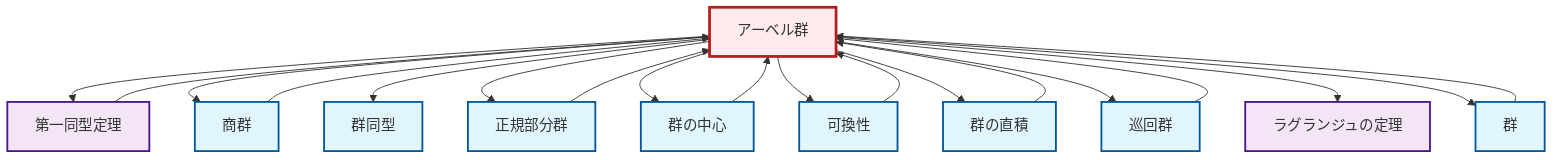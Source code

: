 graph TD
    classDef definition fill:#e1f5fe,stroke:#01579b,stroke-width:2px
    classDef theorem fill:#f3e5f5,stroke:#4a148c,stroke-width:2px
    classDef axiom fill:#fff3e0,stroke:#e65100,stroke-width:2px
    classDef example fill:#e8f5e9,stroke:#1b5e20,stroke-width:2px
    classDef current fill:#ffebee,stroke:#b71c1c,stroke-width:3px
    def-abelian-group["アーベル群"]:::definition
    def-quotient-group["商群"]:::definition
    def-isomorphism["群同型"]:::definition
    def-cyclic-group["巡回群"]:::definition
    thm-first-isomorphism["第一同型定理"]:::theorem
    thm-lagrange["ラグランジュの定理"]:::theorem
    def-center-of-group["群の中心"]:::definition
    def-commutativity["可換性"]:::definition
    def-group["群"]:::definition
    def-normal-subgroup["正規部分群"]:::definition
    def-direct-product["群の直積"]:::definition
    thm-first-isomorphism --> def-abelian-group
    def-abelian-group --> thm-first-isomorphism
    def-center-of-group --> def-abelian-group
    def-commutativity --> def-abelian-group
    def-abelian-group --> def-quotient-group
    def-abelian-group --> def-isomorphism
    def-abelian-group --> def-normal-subgroup
    def-direct-product --> def-abelian-group
    def-abelian-group --> def-center-of-group
    def-abelian-group --> def-commutativity
    def-quotient-group --> def-abelian-group
    def-normal-subgroup --> def-abelian-group
    def-abelian-group --> def-direct-product
    def-group --> def-abelian-group
    def-abelian-group --> def-cyclic-group
    def-cyclic-group --> def-abelian-group
    def-abelian-group --> thm-lagrange
    def-abelian-group --> def-group
    class def-abelian-group current